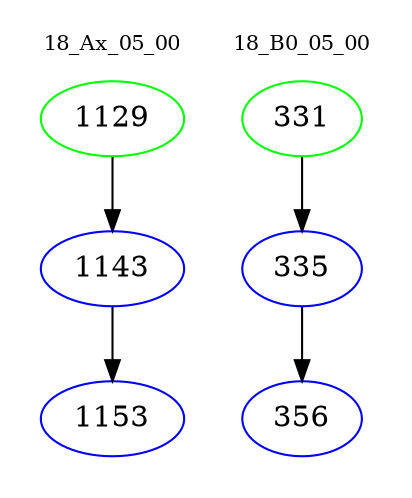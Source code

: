 digraph{
subgraph cluster_0 {
color = white
label = "18_Ax_05_00";
fontsize=10;
T0_1129 [label="1129", color="green"]
T0_1129 -> T0_1143 [color="black"]
T0_1143 [label="1143", color="blue"]
T0_1143 -> T0_1153 [color="black"]
T0_1153 [label="1153", color="blue"]
}
subgraph cluster_1 {
color = white
label = "18_B0_05_00";
fontsize=10;
T1_331 [label="331", color="green"]
T1_331 -> T1_335 [color="black"]
T1_335 [label="335", color="blue"]
T1_335 -> T1_356 [color="black"]
T1_356 [label="356", color="blue"]
}
}
